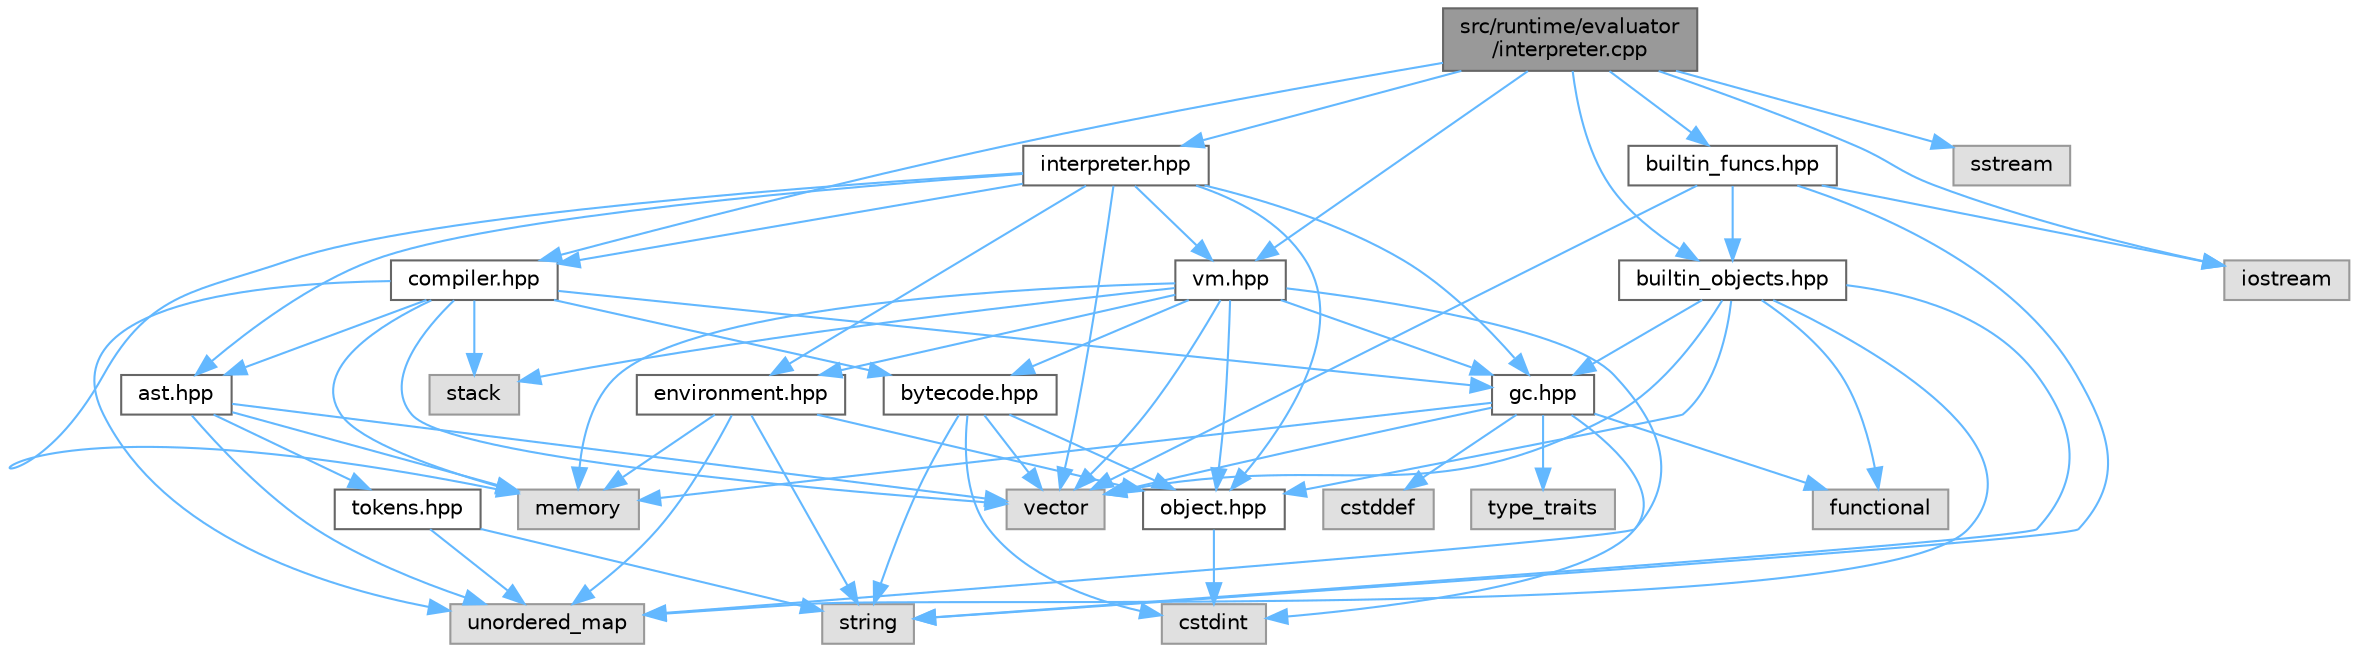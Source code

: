 digraph "src/runtime/evaluator/interpreter.cpp"
{
 // LATEX_PDF_SIZE
  bgcolor="transparent";
  edge [fontname=Helvetica,fontsize=10,labelfontname=Helvetica,labelfontsize=10];
  node [fontname=Helvetica,fontsize=10,shape=box,height=0.2,width=0.4];
  Node1 [id="Node000001",label="src/runtime/evaluator\l/interpreter.cpp",height=0.2,width=0.4,color="gray40", fillcolor="grey60", style="filled", fontcolor="black",tooltip="Implementation of the main interpreter."];
  Node1 -> Node2 [id="edge1_Node000001_Node000002",color="steelblue1",style="solid",tooltip=" "];
  Node2 [id="Node000002",label="interpreter.hpp",height=0.2,width=0.4,color="grey40", fillcolor="white", style="filled",URL="$interpreter_8hpp.html",tooltip="Main interpreter/evaluator for executing PEBBL AST."];
  Node2 -> Node3 [id="edge2_Node000002_Node000003",color="steelblue1",style="solid",tooltip=" "];
  Node3 [id="Node000003",label="memory",height=0.2,width=0.4,color="grey60", fillcolor="#E0E0E0", style="filled",tooltip=" "];
  Node2 -> Node4 [id="edge3_Node000002_Node000004",color="steelblue1",style="solid",tooltip=" "];
  Node4 [id="Node000004",label="vector",height=0.2,width=0.4,color="grey60", fillcolor="#E0E0E0", style="filled",tooltip=" "];
  Node2 -> Node5 [id="edge4_Node000002_Node000005",color="steelblue1",style="solid",tooltip=" "];
  Node5 [id="Node000005",label="ast.hpp",height=0.2,width=0.4,color="grey40", fillcolor="white", style="filled",URL="$ast_8hpp.html",tooltip="Abstract Syntax Tree node definitions for the PEBBL language."];
  Node5 -> Node3 [id="edge5_Node000005_Node000003",color="steelblue1",style="solid",tooltip=" "];
  Node5 -> Node6 [id="edge6_Node000005_Node000006",color="steelblue1",style="solid",tooltip=" "];
  Node6 [id="Node000006",label="unordered_map",height=0.2,width=0.4,color="grey60", fillcolor="#E0E0E0", style="filled",tooltip=" "];
  Node5 -> Node4 [id="edge7_Node000005_Node000004",color="steelblue1",style="solid",tooltip=" "];
  Node5 -> Node7 [id="edge8_Node000005_Node000007",color="steelblue1",style="solid",tooltip=" "];
  Node7 [id="Node000007",label="tokens.hpp",height=0.2,width=0.4,color="grey40", fillcolor="white", style="filled",URL="$tokens_8hpp.html",tooltip="Token definitions and utilities for the PEBBL lexer."];
  Node7 -> Node8 [id="edge9_Node000007_Node000008",color="steelblue1",style="solid",tooltip=" "];
  Node8 [id="Node000008",label="string",height=0.2,width=0.4,color="grey60", fillcolor="#E0E0E0", style="filled",tooltip=" "];
  Node7 -> Node6 [id="edge10_Node000007_Node000006",color="steelblue1",style="solid",tooltip=" "];
  Node2 -> Node9 [id="edge11_Node000002_Node000009",color="steelblue1",style="solid",tooltip=" "];
  Node9 [id="Node000009",label="compiler.hpp",height=0.2,width=0.4,color="grey40", fillcolor="white", style="filled",URL="$compiler_8hpp.html",tooltip="AST to bytecode compiler for the PEBBL language."];
  Node9 -> Node3 [id="edge12_Node000009_Node000003",color="steelblue1",style="solid",tooltip=" "];
  Node9 -> Node10 [id="edge13_Node000009_Node000010",color="steelblue1",style="solid",tooltip=" "];
  Node10 [id="Node000010",label="stack",height=0.2,width=0.4,color="grey60", fillcolor="#E0E0E0", style="filled",tooltip=" "];
  Node9 -> Node6 [id="edge14_Node000009_Node000006",color="steelblue1",style="solid",tooltip=" "];
  Node9 -> Node4 [id="edge15_Node000009_Node000004",color="steelblue1",style="solid",tooltip=" "];
  Node9 -> Node5 [id="edge16_Node000009_Node000005",color="steelblue1",style="solid",tooltip=" "];
  Node9 -> Node11 [id="edge17_Node000009_Node000011",color="steelblue1",style="solid",tooltip=" "];
  Node11 [id="Node000011",label="bytecode.hpp",height=0.2,width=0.4,color="grey40", fillcolor="white", style="filled",URL="$bytecode_8hpp.html",tooltip="Bytecode instruction definitions and data structures for the PEBBL virtual machine."];
  Node11 -> Node12 [id="edge18_Node000011_Node000012",color="steelblue1",style="solid",tooltip=" "];
  Node12 [id="Node000012",label="cstdint",height=0.2,width=0.4,color="grey60", fillcolor="#E0E0E0", style="filled",tooltip=" "];
  Node11 -> Node8 [id="edge19_Node000011_Node000008",color="steelblue1",style="solid",tooltip=" "];
  Node11 -> Node4 [id="edge20_Node000011_Node000004",color="steelblue1",style="solid",tooltip=" "];
  Node11 -> Node13 [id="edge21_Node000011_Node000013",color="steelblue1",style="solid",tooltip=" "];
  Node13 [id="Node000013",label="object.hpp",height=0.2,width=0.4,color="grey40", fillcolor="white", style="filled",URL="$object_8hpp.html",tooltip="Runtime object system using NaN-boxing for efficient value representation."];
  Node13 -> Node12 [id="edge22_Node000013_Node000012",color="steelblue1",style="solid",tooltip=" "];
  Node9 -> Node14 [id="edge23_Node000009_Node000014",color="steelblue1",style="solid",tooltip=" "];
  Node14 [id="Node000014",label="gc.hpp",height=0.2,width=0.4,color="grey40", fillcolor="white", style="filled",URL="$gc_8hpp.html",tooltip="Garbage collection system for the PEBBL runtime."];
  Node14 -> Node15 [id="edge24_Node000014_Node000015",color="steelblue1",style="solid",tooltip=" "];
  Node15 [id="Node000015",label="cstddef",height=0.2,width=0.4,color="grey60", fillcolor="#E0E0E0", style="filled",tooltip=" "];
  Node14 -> Node12 [id="edge25_Node000014_Node000012",color="steelblue1",style="solid",tooltip=" "];
  Node14 -> Node16 [id="edge26_Node000014_Node000016",color="steelblue1",style="solid",tooltip=" "];
  Node16 [id="Node000016",label="functional",height=0.2,width=0.4,color="grey60", fillcolor="#E0E0E0", style="filled",tooltip=" "];
  Node14 -> Node3 [id="edge27_Node000014_Node000003",color="steelblue1",style="solid",tooltip=" "];
  Node14 -> Node17 [id="edge28_Node000014_Node000017",color="steelblue1",style="solid",tooltip=" "];
  Node17 [id="Node000017",label="type_traits",height=0.2,width=0.4,color="grey60", fillcolor="#E0E0E0", style="filled",tooltip=" "];
  Node14 -> Node4 [id="edge29_Node000014_Node000004",color="steelblue1",style="solid",tooltip=" "];
  Node2 -> Node18 [id="edge30_Node000002_Node000018",color="steelblue1",style="solid",tooltip=" "];
  Node18 [id="Node000018",label="environment.hpp",height=0.2,width=0.4,color="grey40", fillcolor="white", style="filled",URL="$environment_8hpp.html",tooltip="Environment system for variable storage and scope management."];
  Node18 -> Node3 [id="edge31_Node000018_Node000003",color="steelblue1",style="solid",tooltip=" "];
  Node18 -> Node8 [id="edge32_Node000018_Node000008",color="steelblue1",style="solid",tooltip=" "];
  Node18 -> Node6 [id="edge33_Node000018_Node000006",color="steelblue1",style="solid",tooltip=" "];
  Node18 -> Node13 [id="edge34_Node000018_Node000013",color="steelblue1",style="solid",tooltip=" "];
  Node2 -> Node14 [id="edge35_Node000002_Node000014",color="steelblue1",style="solid",tooltip=" "];
  Node2 -> Node13 [id="edge36_Node000002_Node000013",color="steelblue1",style="solid",tooltip=" "];
  Node2 -> Node19 [id="edge37_Node000002_Node000019",color="steelblue1",style="solid",tooltip=" "];
  Node19 [id="Node000019",label="vm.hpp",height=0.2,width=0.4,color="grey40", fillcolor="white", style="filled",URL="$vm_8hpp.html",tooltip="Virtual machine for executing PEBBL bytecode."];
  Node19 -> Node3 [id="edge38_Node000019_Node000003",color="steelblue1",style="solid",tooltip=" "];
  Node19 -> Node10 [id="edge39_Node000019_Node000010",color="steelblue1",style="solid",tooltip=" "];
  Node19 -> Node6 [id="edge40_Node000019_Node000006",color="steelblue1",style="solid",tooltip=" "];
  Node19 -> Node4 [id="edge41_Node000019_Node000004",color="steelblue1",style="solid",tooltip=" "];
  Node19 -> Node11 [id="edge42_Node000019_Node000011",color="steelblue1",style="solid",tooltip=" "];
  Node19 -> Node18 [id="edge43_Node000019_Node000018",color="steelblue1",style="solid",tooltip=" "];
  Node19 -> Node14 [id="edge44_Node000019_Node000014",color="steelblue1",style="solid",tooltip=" "];
  Node19 -> Node13 [id="edge45_Node000019_Node000013",color="steelblue1",style="solid",tooltip=" "];
  Node1 -> Node20 [id="edge46_Node000001_Node000020",color="steelblue1",style="solid",tooltip=" "];
  Node20 [id="Node000020",label="iostream",height=0.2,width=0.4,color="grey60", fillcolor="#E0E0E0", style="filled",tooltip=" "];
  Node1 -> Node21 [id="edge47_Node000001_Node000021",color="steelblue1",style="solid",tooltip=" "];
  Node21 [id="Node000021",label="sstream",height=0.2,width=0.4,color="grey60", fillcolor="#E0E0E0", style="filled",tooltip=" "];
  Node1 -> Node22 [id="edge48_Node000001_Node000022",color="steelblue1",style="solid",tooltip=" "];
  Node22 [id="Node000022",label="builtin_funcs.hpp",height=0.2,width=0.4,color="grey40", fillcolor="white", style="filled",URL="$builtin__funcs_8hpp.html",tooltip="Implementation of all PEBBL builtin functions."];
  Node22 -> Node20 [id="edge49_Node000022_Node000020",color="steelblue1",style="solid",tooltip=" "];
  Node22 -> Node8 [id="edge50_Node000022_Node000008",color="steelblue1",style="solid",tooltip=" "];
  Node22 -> Node4 [id="edge51_Node000022_Node000004",color="steelblue1",style="solid",tooltip=" "];
  Node22 -> Node23 [id="edge52_Node000022_Node000023",color="steelblue1",style="solid",tooltip=" "];
  Node23 [id="Node000023",label="builtin_objects.hpp",height=0.2,width=0.4,color="grey40", fillcolor="white", style="filled",URL="$builtin__objects_8hpp.html",tooltip="Built-in garbage-collected object types (String, Array, Dict)"];
  Node23 -> Node16 [id="edge53_Node000023_Node000016",color="steelblue1",style="solid",tooltip=" "];
  Node23 -> Node8 [id="edge54_Node000023_Node000008",color="steelblue1",style="solid",tooltip=" "];
  Node23 -> Node6 [id="edge55_Node000023_Node000006",color="steelblue1",style="solid",tooltip=" "];
  Node23 -> Node4 [id="edge56_Node000023_Node000004",color="steelblue1",style="solid",tooltip=" "];
  Node23 -> Node14 [id="edge57_Node000023_Node000014",color="steelblue1",style="solid",tooltip=" "];
  Node23 -> Node13 [id="edge58_Node000023_Node000013",color="steelblue1",style="solid",tooltip=" "];
  Node1 -> Node23 [id="edge59_Node000001_Node000023",color="steelblue1",style="solid",tooltip=" "];
  Node1 -> Node9 [id="edge60_Node000001_Node000009",color="steelblue1",style="solid",tooltip=" "];
  Node1 -> Node19 [id="edge61_Node000001_Node000019",color="steelblue1",style="solid",tooltip=" "];
}
